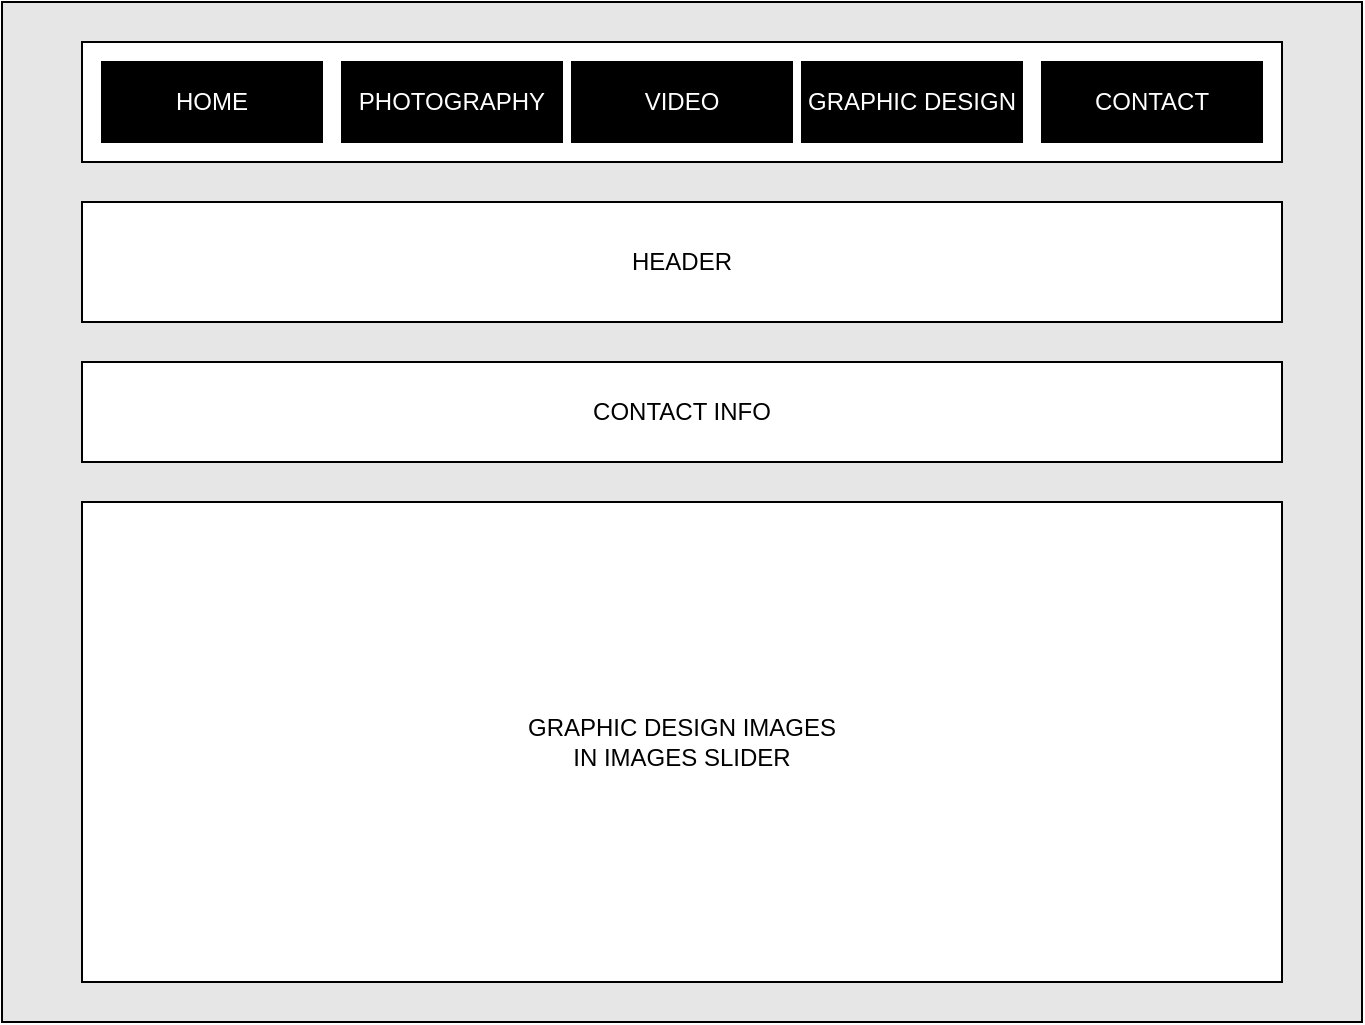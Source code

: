 <mxfile version="13.3.5" type="device"><diagram id="EXs7BmC4vxGaNRNCpA4B" name="Page-1"><mxGraphModel dx="884" dy="524" grid="1" gridSize="10" guides="1" tooltips="1" connect="1" arrows="1" fold="1" page="1" pageScale="1" pageWidth="827" pageHeight="1169" math="0" shadow="0"><root><mxCell id="0"/><mxCell id="1" parent="0"/><mxCell id="_vGrk8qgeNNMXdpYX7Gb-1" value="&lt;br&gt;&lt;br&gt;&lt;br&gt;&lt;br&gt;&lt;br&gt;&lt;br&gt;&lt;br&gt;&lt;br&gt;&lt;br&gt;&lt;br&gt;&lt;br&gt;&lt;br&gt;&lt;br&gt;&lt;br&gt;&lt;br&gt;&lt;br&gt;&lt;br&gt;&lt;br&gt;&lt;br&gt;&lt;br&gt;&lt;br&gt;&lt;br&gt;&lt;br&gt;&lt;br&gt;&lt;br&gt;" style="rounded=0;whiteSpace=wrap;html=1;fillColor=#E6E6E6;" vertex="1" parent="1"><mxGeometry x="40" width="680" height="510" as="geometry"/></mxCell><mxCell id="_vGrk8qgeNNMXdpYX7Gb-2" value="" style="rounded=0;whiteSpace=wrap;html=1;" vertex="1" parent="1"><mxGeometry x="80" y="20" width="600" height="60" as="geometry"/></mxCell><mxCell id="_vGrk8qgeNNMXdpYX7Gb-3" value="CONTACT INFO" style="rounded=0;whiteSpace=wrap;html=1;" vertex="1" parent="1"><mxGeometry x="80" y="180" width="600" height="50" as="geometry"/></mxCell><mxCell id="_vGrk8qgeNNMXdpYX7Gb-4" value="HOME" style="rounded=0;whiteSpace=wrap;html=1;fillColor=#000000;fontColor=#FFFFFF;" vertex="1" parent="1"><mxGeometry x="90" y="30" width="110" height="40" as="geometry"/></mxCell><mxCell id="_vGrk8qgeNNMXdpYX7Gb-5" value="PHOTOGRAPHY" style="rounded=0;whiteSpace=wrap;html=1;fontColor=#FFFFFF;fillColor=#000000;" vertex="1" parent="1"><mxGeometry x="210" y="30" width="110" height="40" as="geometry"/></mxCell><mxCell id="_vGrk8qgeNNMXdpYX7Gb-6" value="VIDEO" style="rounded=0;whiteSpace=wrap;html=1;fillColor=#000000;fontColor=#FFFFFF;" vertex="1" parent="1"><mxGeometry x="325" y="30" width="110" height="40" as="geometry"/></mxCell><mxCell id="_vGrk8qgeNNMXdpYX7Gb-7" value="GRAPHIC DESIGN" style="rounded=0;whiteSpace=wrap;html=1;fontColor=#FFFFFF;fillColor=#000000;" vertex="1" parent="1"><mxGeometry x="440" y="30" width="110" height="40" as="geometry"/></mxCell><mxCell id="_vGrk8qgeNNMXdpYX7Gb-8" value="CONTACT" style="rounded=0;whiteSpace=wrap;html=1;fillColor=#000000;fontColor=#FFFFFF;" vertex="1" parent="1"><mxGeometry x="560" y="30" width="110" height="40" as="geometry"/></mxCell><mxCell id="_vGrk8qgeNNMXdpYX7Gb-9" value="HEADER" style="rounded=0;whiteSpace=wrap;html=1;" vertex="1" parent="1"><mxGeometry x="80" y="100" width="600" height="60" as="geometry"/></mxCell><mxCell id="_vGrk8qgeNNMXdpYX7Gb-10" value="GRAPHIC DESIGN IMAGES&lt;br&gt;IN IMAGES SLIDER" style="rounded=0;whiteSpace=wrap;html=1;" vertex="1" parent="1"><mxGeometry x="80" y="250" width="600" height="240" as="geometry"/></mxCell></root></mxGraphModel></diagram></mxfile>